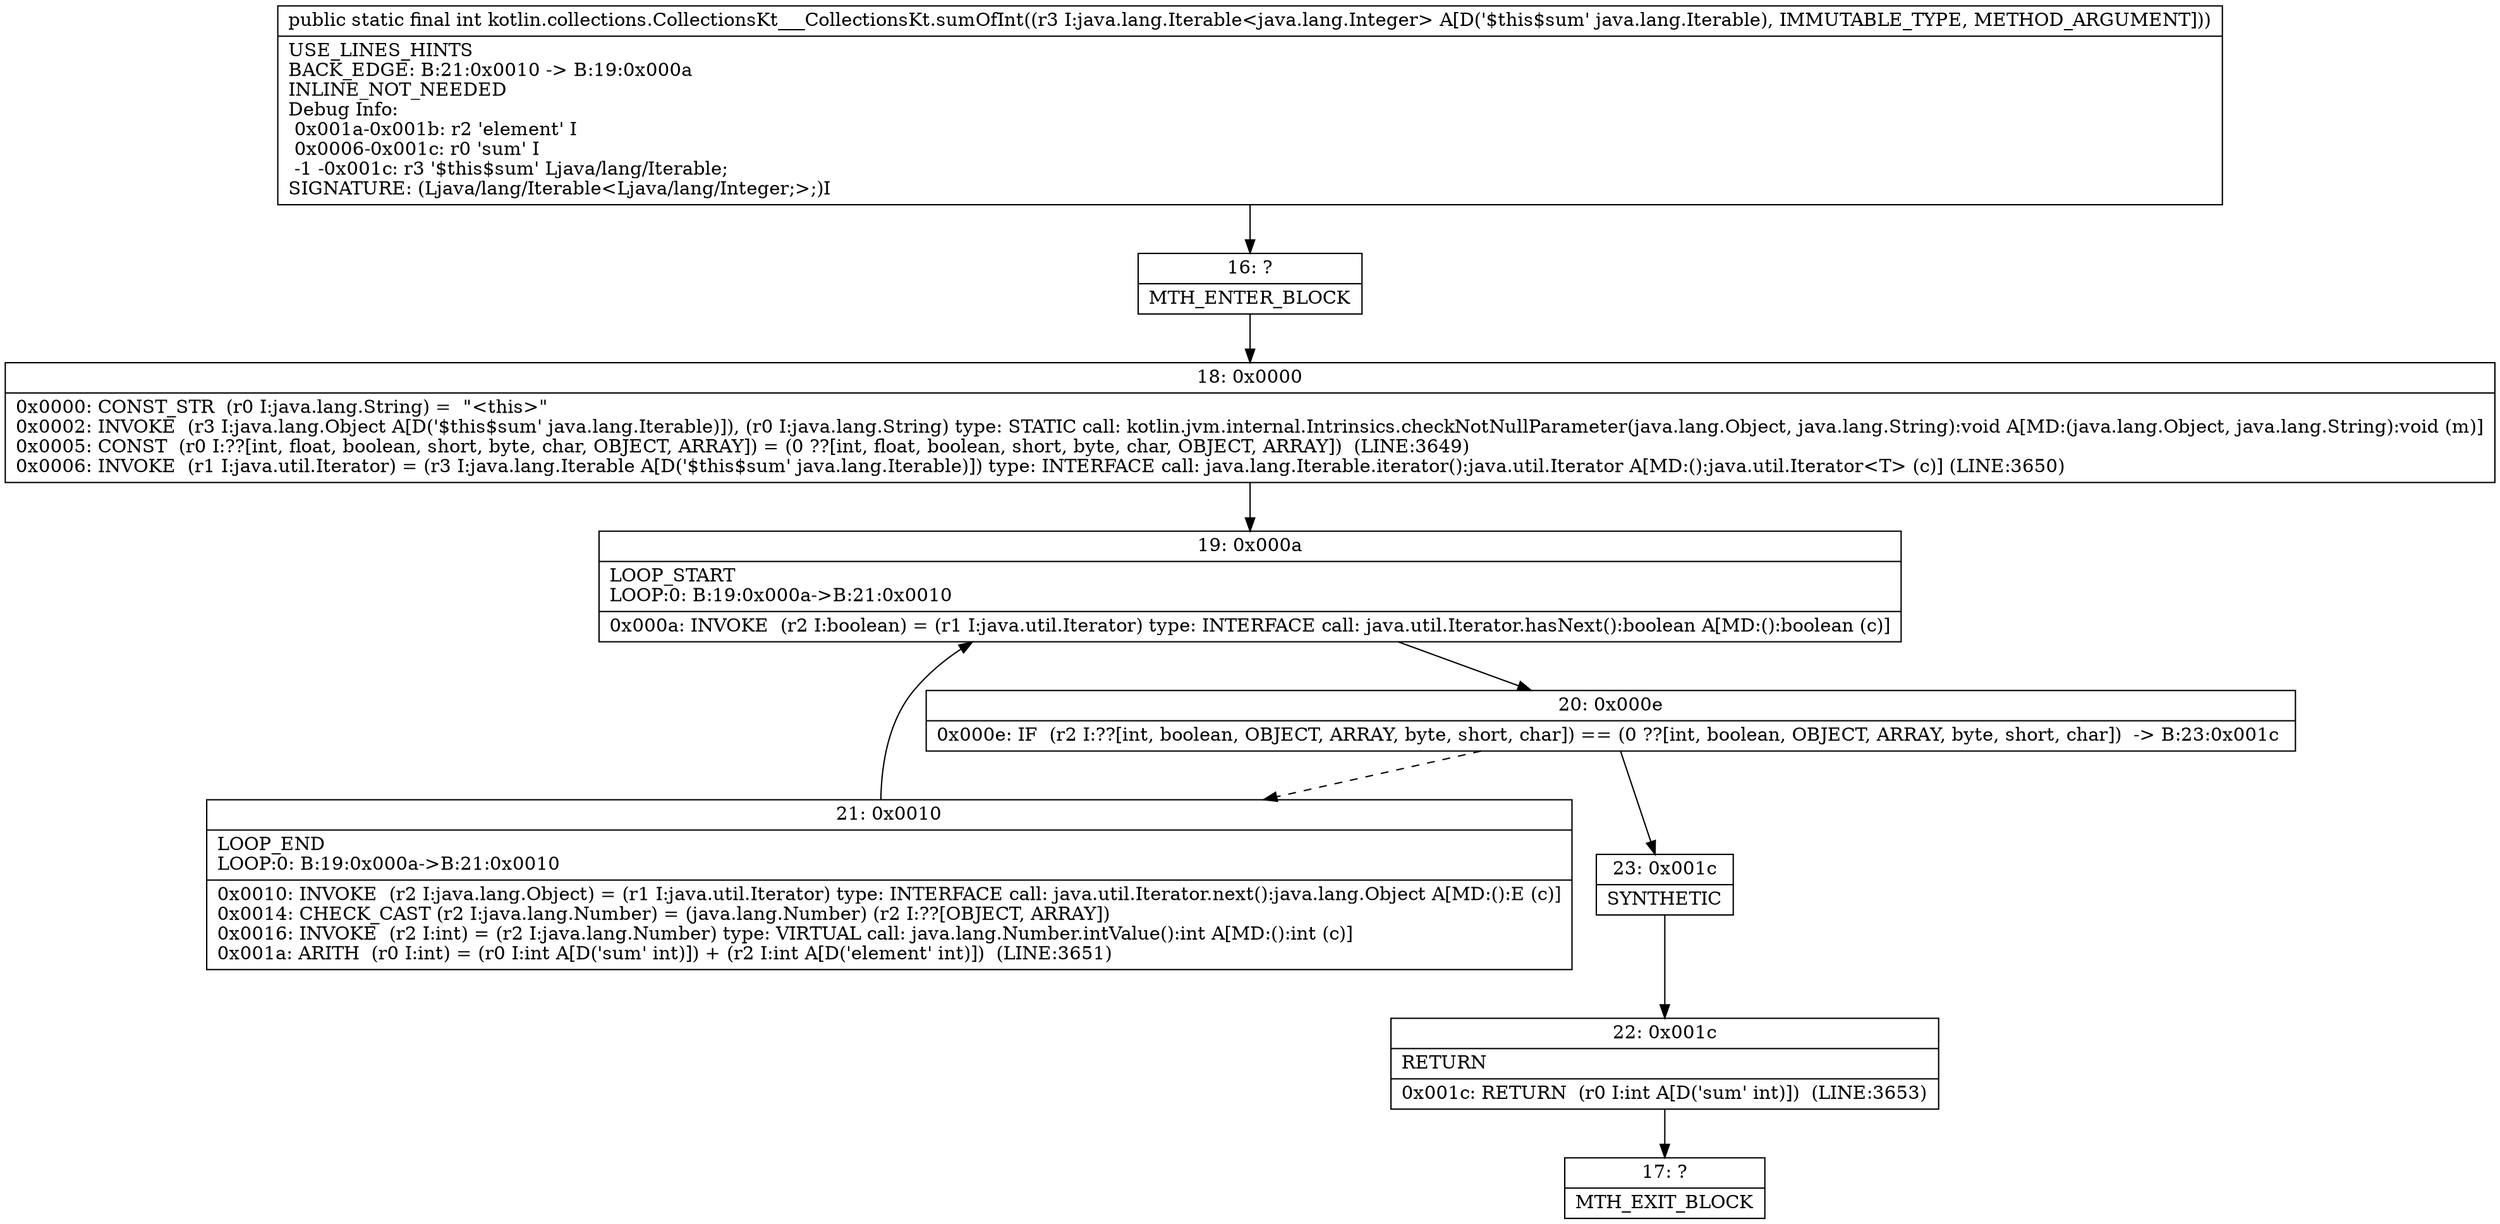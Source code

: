 digraph "CFG forkotlin.collections.CollectionsKt___CollectionsKt.sumOfInt(Ljava\/lang\/Iterable;)I" {
Node_16 [shape=record,label="{16\:\ ?|MTH_ENTER_BLOCK\l}"];
Node_18 [shape=record,label="{18\:\ 0x0000|0x0000: CONST_STR  (r0 I:java.lang.String) =  \"\<this\>\" \l0x0002: INVOKE  (r3 I:java.lang.Object A[D('$this$sum' java.lang.Iterable)]), (r0 I:java.lang.String) type: STATIC call: kotlin.jvm.internal.Intrinsics.checkNotNullParameter(java.lang.Object, java.lang.String):void A[MD:(java.lang.Object, java.lang.String):void (m)]\l0x0005: CONST  (r0 I:??[int, float, boolean, short, byte, char, OBJECT, ARRAY]) = (0 ??[int, float, boolean, short, byte, char, OBJECT, ARRAY])  (LINE:3649)\l0x0006: INVOKE  (r1 I:java.util.Iterator) = (r3 I:java.lang.Iterable A[D('$this$sum' java.lang.Iterable)]) type: INTERFACE call: java.lang.Iterable.iterator():java.util.Iterator A[MD:():java.util.Iterator\<T\> (c)] (LINE:3650)\l}"];
Node_19 [shape=record,label="{19\:\ 0x000a|LOOP_START\lLOOP:0: B:19:0x000a\-\>B:21:0x0010\l|0x000a: INVOKE  (r2 I:boolean) = (r1 I:java.util.Iterator) type: INTERFACE call: java.util.Iterator.hasNext():boolean A[MD:():boolean (c)]\l}"];
Node_20 [shape=record,label="{20\:\ 0x000e|0x000e: IF  (r2 I:??[int, boolean, OBJECT, ARRAY, byte, short, char]) == (0 ??[int, boolean, OBJECT, ARRAY, byte, short, char])  \-\> B:23:0x001c \l}"];
Node_21 [shape=record,label="{21\:\ 0x0010|LOOP_END\lLOOP:0: B:19:0x000a\-\>B:21:0x0010\l|0x0010: INVOKE  (r2 I:java.lang.Object) = (r1 I:java.util.Iterator) type: INTERFACE call: java.util.Iterator.next():java.lang.Object A[MD:():E (c)]\l0x0014: CHECK_CAST (r2 I:java.lang.Number) = (java.lang.Number) (r2 I:??[OBJECT, ARRAY]) \l0x0016: INVOKE  (r2 I:int) = (r2 I:java.lang.Number) type: VIRTUAL call: java.lang.Number.intValue():int A[MD:():int (c)]\l0x001a: ARITH  (r0 I:int) = (r0 I:int A[D('sum' int)]) + (r2 I:int A[D('element' int)])  (LINE:3651)\l}"];
Node_23 [shape=record,label="{23\:\ 0x001c|SYNTHETIC\l}"];
Node_22 [shape=record,label="{22\:\ 0x001c|RETURN\l|0x001c: RETURN  (r0 I:int A[D('sum' int)])  (LINE:3653)\l}"];
Node_17 [shape=record,label="{17\:\ ?|MTH_EXIT_BLOCK\l}"];
MethodNode[shape=record,label="{public static final int kotlin.collections.CollectionsKt___CollectionsKt.sumOfInt((r3 I:java.lang.Iterable\<java.lang.Integer\> A[D('$this$sum' java.lang.Iterable), IMMUTABLE_TYPE, METHOD_ARGUMENT]))  | USE_LINES_HINTS\lBACK_EDGE: B:21:0x0010 \-\> B:19:0x000a\lINLINE_NOT_NEEDED\lDebug Info:\l  0x001a\-0x001b: r2 'element' I\l  0x0006\-0x001c: r0 'sum' I\l  \-1 \-0x001c: r3 '$this$sum' Ljava\/lang\/Iterable;\lSIGNATURE: (Ljava\/lang\/Iterable\<Ljava\/lang\/Integer;\>;)I\l}"];
MethodNode -> Node_16;Node_16 -> Node_18;
Node_18 -> Node_19;
Node_19 -> Node_20;
Node_20 -> Node_21[style=dashed];
Node_20 -> Node_23;
Node_21 -> Node_19;
Node_23 -> Node_22;
Node_22 -> Node_17;
}

